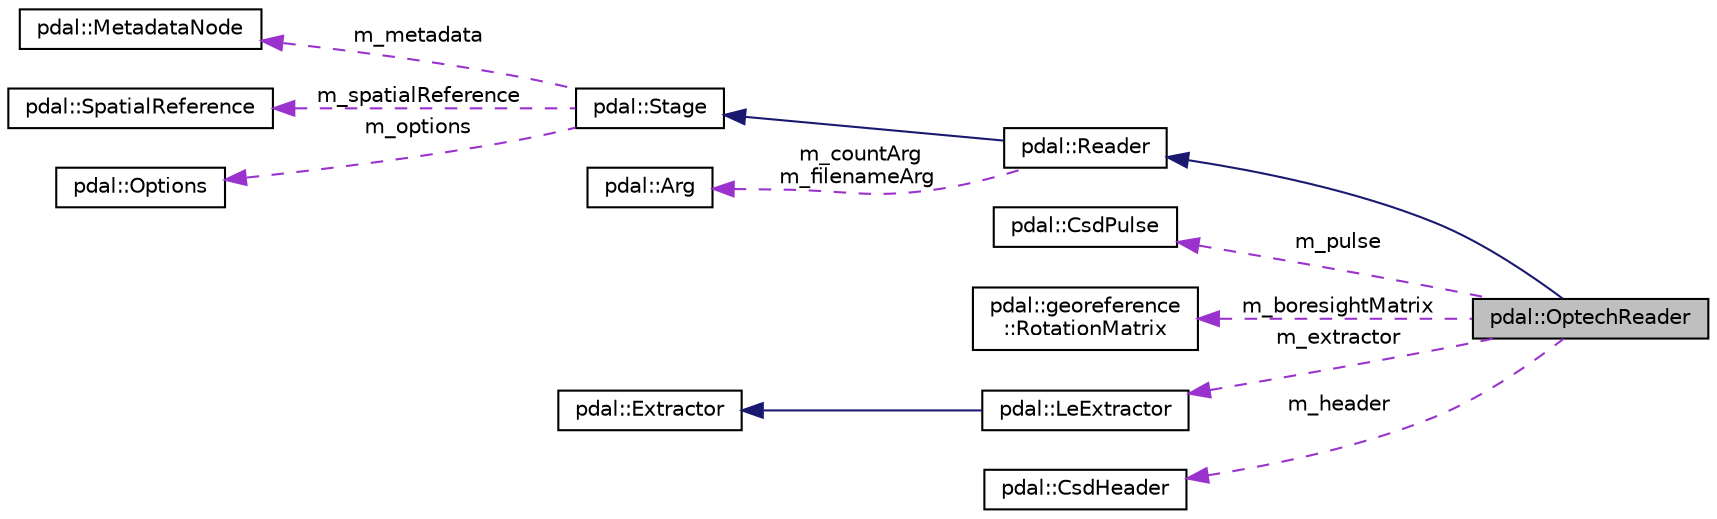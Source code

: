 digraph "pdal::OptechReader"
{
  edge [fontname="Helvetica",fontsize="10",labelfontname="Helvetica",labelfontsize="10"];
  node [fontname="Helvetica",fontsize="10",shape=record];
  rankdir="LR";
  Node1 [label="pdal::OptechReader",height=0.2,width=0.4,color="black", fillcolor="grey75", style="filled", fontcolor="black"];
  Node2 -> Node1 [dir="back",color="midnightblue",fontsize="10",style="solid",fontname="Helvetica"];
  Node2 [label="pdal::Reader",height=0.2,width=0.4,color="black", fillcolor="white", style="filled",URL="$classpdal_1_1Reader.html"];
  Node3 -> Node2 [dir="back",color="midnightblue",fontsize="10",style="solid",fontname="Helvetica"];
  Node3 [label="pdal::Stage",height=0.2,width=0.4,color="black", fillcolor="white", style="filled",URL="$classpdal_1_1Stage.html"];
  Node4 -> Node3 [dir="back",color="darkorchid3",fontsize="10",style="dashed",label=" m_metadata" ,fontname="Helvetica"];
  Node4 [label="pdal::MetadataNode",height=0.2,width=0.4,color="black", fillcolor="white", style="filled",URL="$classpdal_1_1MetadataNode.html"];
  Node5 -> Node3 [dir="back",color="darkorchid3",fontsize="10",style="dashed",label=" m_spatialReference" ,fontname="Helvetica"];
  Node5 [label="pdal::SpatialReference",height=0.2,width=0.4,color="black", fillcolor="white", style="filled",URL="$classpdal_1_1SpatialReference.html"];
  Node6 -> Node3 [dir="back",color="darkorchid3",fontsize="10",style="dashed",label=" m_options" ,fontname="Helvetica"];
  Node6 [label="pdal::Options",height=0.2,width=0.4,color="black", fillcolor="white", style="filled",URL="$classpdal_1_1Options.html"];
  Node7 -> Node2 [dir="back",color="darkorchid3",fontsize="10",style="dashed",label=" m_countArg\nm_filenameArg" ,fontname="Helvetica"];
  Node7 [label="pdal::Arg",height=0.2,width=0.4,color="black", fillcolor="white", style="filled",URL="$classpdal_1_1Arg.html"];
  Node8 -> Node1 [dir="back",color="darkorchid3",fontsize="10",style="dashed",label=" m_pulse" ,fontname="Helvetica"];
  Node8 [label="pdal::CsdPulse",height=0.2,width=0.4,color="black", fillcolor="white", style="filled",URL="$namespacepdal.html#structpdal_1_1CsdPulse"];
  Node9 -> Node1 [dir="back",color="darkorchid3",fontsize="10",style="dashed",label=" m_boresightMatrix" ,fontname="Helvetica"];
  Node9 [label="pdal::georeference\l::RotationMatrix",height=0.2,width=0.4,color="black", fillcolor="white", style="filled",URL="$structpdal_1_1georeference_1_1RotationMatrix.html"];
  Node10 -> Node1 [dir="back",color="darkorchid3",fontsize="10",style="dashed",label=" m_extractor" ,fontname="Helvetica"];
  Node10 [label="pdal::LeExtractor",height=0.2,width=0.4,color="black", fillcolor="white", style="filled",URL="$classpdal_1_1LeExtractor.html"];
  Node11 -> Node10 [dir="back",color="midnightblue",fontsize="10",style="solid",fontname="Helvetica"];
  Node11 [label="pdal::Extractor",height=0.2,width=0.4,color="black", fillcolor="white", style="filled",URL="$classpdal_1_1Extractor.html"];
  Node12 -> Node1 [dir="back",color="darkorchid3",fontsize="10",style="dashed",label=" m_header" ,fontname="Helvetica"];
  Node12 [label="pdal::CsdHeader",height=0.2,width=0.4,color="black", fillcolor="white", style="filled",URL="$namespacepdal.html#structpdal_1_1CsdHeader"];
}

